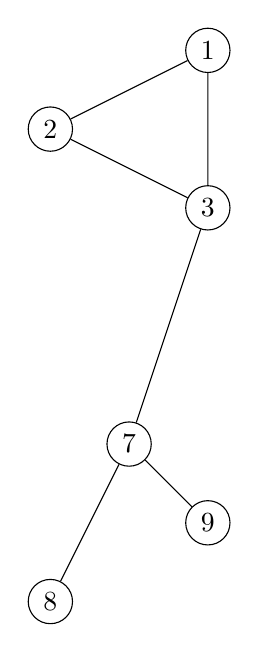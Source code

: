 \begin{tikzpicture}[main/.style={draw, circle, minimum size=16pt, inner sep=0pt}]
    \node[main] (1) at (2, 7) {1};
    \node[main] (2) at (0, 6) {2};
    \node[main] (3) at (2, 5) {3};

    \node[main] (7) at (1, 2) {7};
    \node[main] (8) at (0, 0) {8};
    \node[main] (9) at (2, 1) {9};

    \draw (1) -- (2) -- (3) -- (1);
    \draw (8) -- (7) -- (9);
    \draw (3) -- (7);
\end{tikzpicture}
